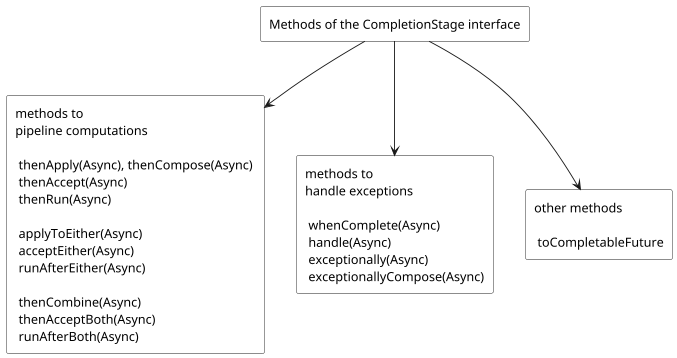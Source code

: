 @startuml

scale 0.9
skinparam monochrome true
skinparam RectangleBackgroundColor white

rectangle "Methods of the CompletionStage interface" as methods
rectangle "methods to\npipeline computations \n \n thenApply(Async), thenCompose(Async) \n thenAccept(Async) \n thenRun(Async) \n \n applyToEither(Async) \n acceptEither(Async) \n runAfterEither(Async) \n \n thenCombine(Async) \n thenAcceptBoth(Async) \n runAfterBoth(Async)" as methods1
rectangle "methods to\nhandle exceptions \n \n whenComplete(Async) \n handle(Async) \n exceptionally(Async) \n exceptionallyCompose(Async)" as methods2
rectangle "other methods \n \n toCompletableFuture" as methods3

methods --> methods1
methods --> methods2
methods --> methods3

@enduml